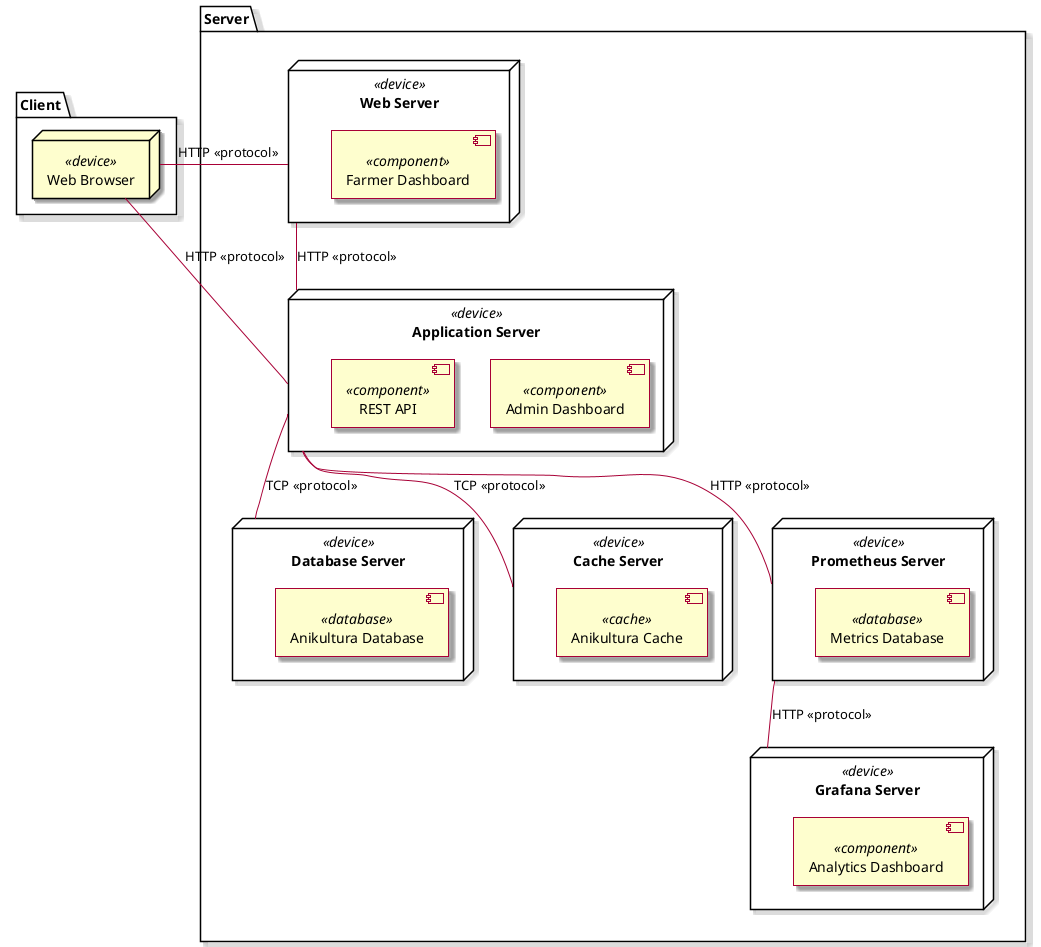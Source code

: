 @startuml
skin rose

package Client {
    node "Web Browser" as browser <<device>>
}

package Server {
    node "Web Server" <<device>> as web{
        component "Farmer Dashboard" <<component>> as farmer

        ' farmer -- html
        ' farmer -- js
        ' farmer -- css
    }

    node "Application Server" <<device>> as app {
        component "Admin Dashboard" <<component>> as admin
        component "REST API" <<component>> as rest
    }

    node "Database Server" <<device>> as db {
        component "Anikultura Database" <<database>>
    }

    node "Cache Server" <<device>> as cache {
        component "Anikultura Cache" <<cache>>
    }

    node "Prometheus Server" <<device>> as prom {
        component "Metrics Database" <<database>>
    }

    node "Grafana Server" <<device>> as grafana {
        component "Analytics Dashboard" <<component>>
    }
}

web -- app : HTTP <<protocol>>
app -- db : TCP <<protocol>>
app -- cache : TCP <<protocol>>
app -- prom : HTTP <<protocol>>
prom -- grafana : HTTP <<protocol>>


browser - web : HTTP <<protocol>>
browser - app : HTTP <<protocol>>


@enduml